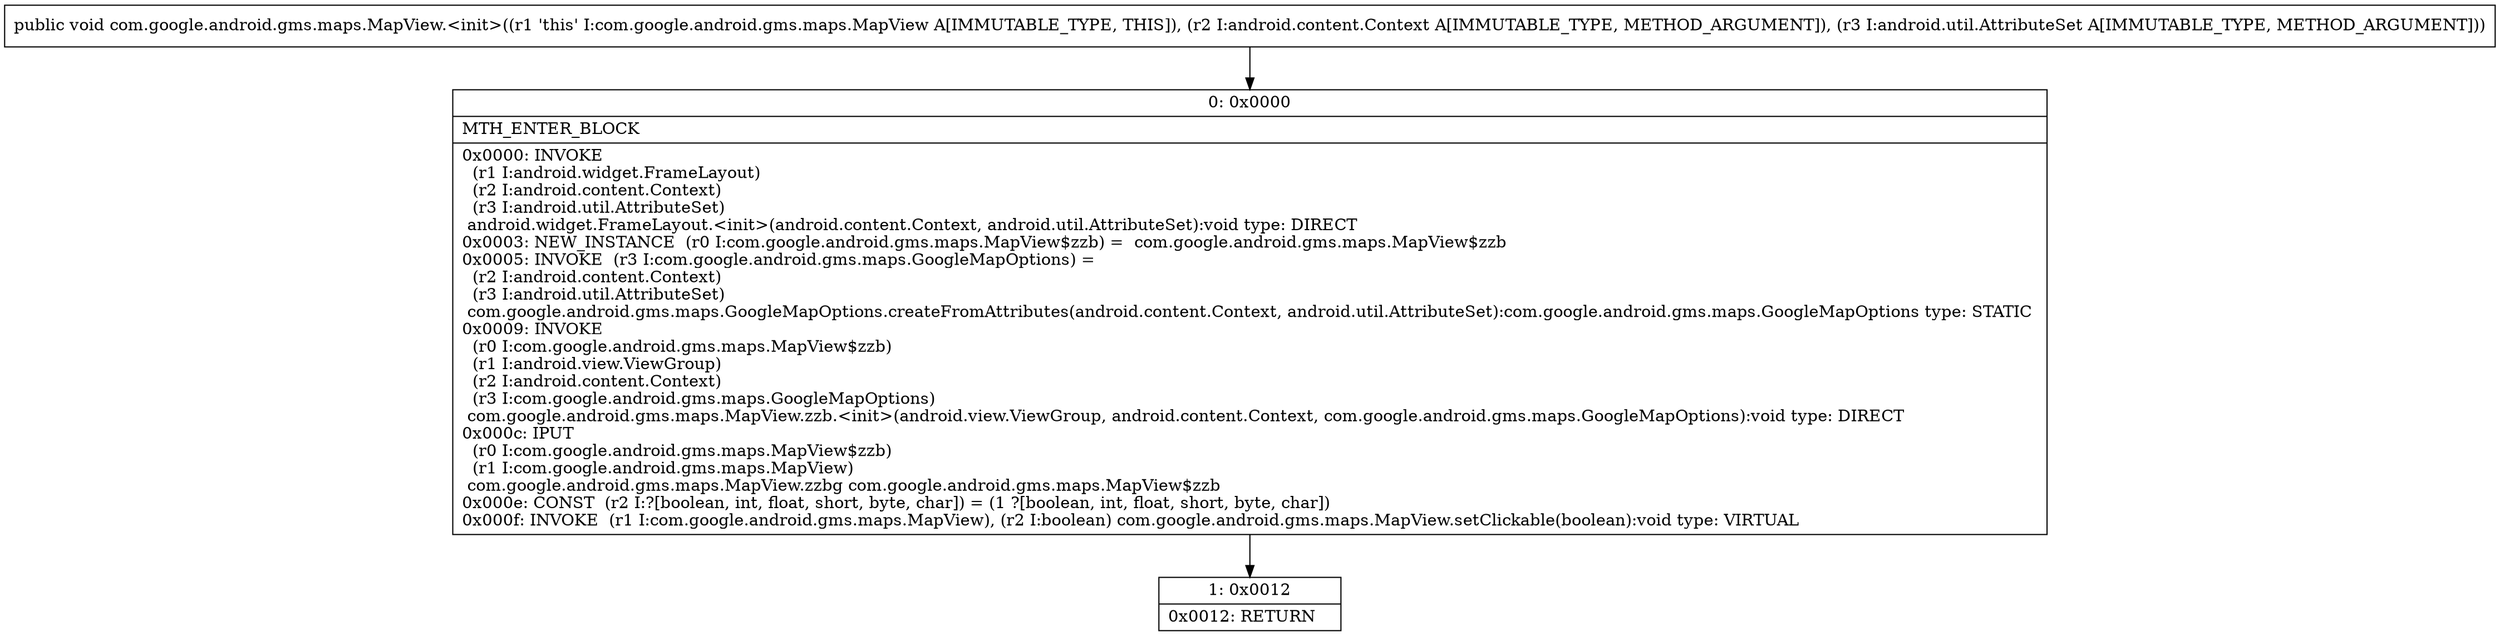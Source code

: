 digraph "CFG forcom.google.android.gms.maps.MapView.\<init\>(Landroid\/content\/Context;Landroid\/util\/AttributeSet;)V" {
Node_0 [shape=record,label="{0\:\ 0x0000|MTH_ENTER_BLOCK\l|0x0000: INVOKE  \l  (r1 I:android.widget.FrameLayout)\l  (r2 I:android.content.Context)\l  (r3 I:android.util.AttributeSet)\l android.widget.FrameLayout.\<init\>(android.content.Context, android.util.AttributeSet):void type: DIRECT \l0x0003: NEW_INSTANCE  (r0 I:com.google.android.gms.maps.MapView$zzb) =  com.google.android.gms.maps.MapView$zzb \l0x0005: INVOKE  (r3 I:com.google.android.gms.maps.GoogleMapOptions) = \l  (r2 I:android.content.Context)\l  (r3 I:android.util.AttributeSet)\l com.google.android.gms.maps.GoogleMapOptions.createFromAttributes(android.content.Context, android.util.AttributeSet):com.google.android.gms.maps.GoogleMapOptions type: STATIC \l0x0009: INVOKE  \l  (r0 I:com.google.android.gms.maps.MapView$zzb)\l  (r1 I:android.view.ViewGroup)\l  (r2 I:android.content.Context)\l  (r3 I:com.google.android.gms.maps.GoogleMapOptions)\l com.google.android.gms.maps.MapView.zzb.\<init\>(android.view.ViewGroup, android.content.Context, com.google.android.gms.maps.GoogleMapOptions):void type: DIRECT \l0x000c: IPUT  \l  (r0 I:com.google.android.gms.maps.MapView$zzb)\l  (r1 I:com.google.android.gms.maps.MapView)\l com.google.android.gms.maps.MapView.zzbg com.google.android.gms.maps.MapView$zzb \l0x000e: CONST  (r2 I:?[boolean, int, float, short, byte, char]) = (1 ?[boolean, int, float, short, byte, char]) \l0x000f: INVOKE  (r1 I:com.google.android.gms.maps.MapView), (r2 I:boolean) com.google.android.gms.maps.MapView.setClickable(boolean):void type: VIRTUAL \l}"];
Node_1 [shape=record,label="{1\:\ 0x0012|0x0012: RETURN   \l}"];
MethodNode[shape=record,label="{public void com.google.android.gms.maps.MapView.\<init\>((r1 'this' I:com.google.android.gms.maps.MapView A[IMMUTABLE_TYPE, THIS]), (r2 I:android.content.Context A[IMMUTABLE_TYPE, METHOD_ARGUMENT]), (r3 I:android.util.AttributeSet A[IMMUTABLE_TYPE, METHOD_ARGUMENT])) }"];
MethodNode -> Node_0;
Node_0 -> Node_1;
}

